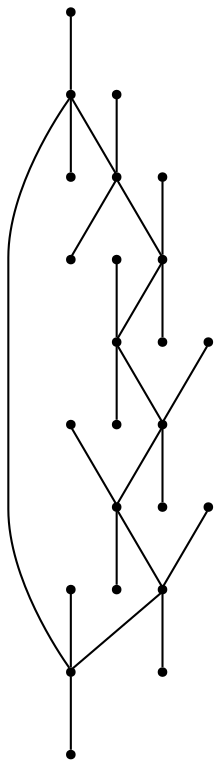 graph {
  node [shape=point,comment="{\"directed\":false,\"doi\":\"10.1007/3-540-45848-4_1\",\"figure\":\"3 (4)\"}"]

  v0 [pos="1175.0832875569663,1763.2916556464293"]
  v1 [pos="1132.458273569743,1780.9167014227967"]
  v2 [pos="1192.7083333333335,1720.6667052374937"]
  v3 [pos="1175.0832875569663,1678.0416912502706"]
  v4 [pos="1132.4583371480308,1660.4166454739034"]
  v5 [pos="1089.8333231608074,1763.2916556464295"]
  v6 [pos="1072.2082932790122,1720.666641659206"]
  v7 [pos="1089.8333231608074,1678.0416912502706"]
  v8 [pos="1245.8333333333335,1738.4166505601665"]
  v9 [pos="1225.208346048991,1653.0417548285582"]
  v10 [pos="1200.083351135254,1813.4167141384542"]
  v11 [pos="1245.8333333333335,1702.9166963365335"]
  v12 [pos="1200.0833511352541,1627.9167599148213"]
  v13 [pos="1225.208346048991,1788.2917192247173"]
  v14 [pos="1150.2082824707031,1607.2916454739031"]
  v15 [pos="1150.2082824707031,1834.0417014227967"]
  v16 [pos="1114.7083282470703,1607.2916454739031"]
  v17 [pos="1114.7083282470703,1834.0417014227965"]
  v18 [pos="1064.8332913716636,1813.4167141384542"]
  v19 [pos="1039.7082964579265,1653.0416276719827"]
  v20 [pos="1019.0833409627279,1738.4166505601663"]
  v21 [pos="1064.8333867390952,1627.9166327582457"]
  v22 [pos="1039.7083600362143,1788.2917192247173"]
  v23 [pos="1019.0833409627279,1702.9166963365335"]

  v0 -- v1 [id="-1",pos="1175.0832875569663,1763.2916556464293 1163.2686932881675,1772.681374020046 1148.6249287923179,1779.2417950100362 1132.458273569743,1780.9167014227967"]
  v23 -- v6 [id="-2",pos="1019.0833409627279,1702.9166963365335 1072.2082932790122,1720.666641659206 1072.2082932790122,1720.666641659206 1072.2082932790122,1720.666641659206"]
  v22 -- v5 [id="-3",pos="1039.7083600362143,1788.2917192247173 1089.8333231608074,1763.2916556464295 1089.8333231608074,1763.2916556464295 1089.8333231608074,1763.2916556464295"]
  v21 -- v7 [id="-4",pos="1064.8333867390952,1627.9166327582457 1089.8333231608074,1678.0416912502706 1089.8333231608074,1678.0416912502706 1089.8333231608074,1678.0416912502706"]
  v6 -- v20 [id="-5",pos="1072.2082932790122,1720.666641659206 1019.0833409627279,1738.4166505601663 1019.0833409627279,1738.4166505601663 1019.0833409627279,1738.4166505601663"]
  v7 -- v19 [id="-6",pos="1089.8333231608074,1678.0416912502706 1039.7082964579265,1653.0416276719827 1039.7082964579265,1653.0416276719827 1039.7082964579265,1653.0416276719827"]
  v5 -- v18 [id="-7",pos="1089.8333231608074,1763.2916556464295 1064.8332913716636,1813.4167141384542 1064.8332913716636,1813.4167141384542 1064.8332913716636,1813.4167141384542"]
  v17 -- v1 [id="-8",pos="1114.7083282470703,1834.0417014227965 1132.458273569743,1780.9167014227967 1132.458273569743,1780.9167014227967 1132.458273569743,1780.9167014227967"]
  v4 -- v16 [id="-9",pos="1132.4583371480308,1660.4166454739034 1114.7083282470703,1607.2916454739031 1114.7083282470703,1607.2916454739031 1114.7083282470703,1607.2916454739031"]
  v1 -- v15 [id="-10",pos="1132.458273569743,1780.9167014227967 1150.2082824707031,1834.0417014227967 1150.2082824707031,1834.0417014227967 1150.2082824707031,1834.0417014227967"]
  v14 -- v4 [id="-11",pos="1150.2082824707031,1607.2916454739031 1132.4583371480308,1660.4166454739034 1132.4583371480308,1660.4166454739034 1132.4583371480308,1660.4166454739034"]
  v0 -- v13 [id="-12",pos="1175.0832875569663,1763.2916556464293 1225.208346048991,1788.2917192247173 1225.208346048991,1788.2917192247173 1225.208346048991,1788.2917192247173"]
  v3 -- v12 [id="-13",pos="1175.0832875569663,1678.0416912502706 1200.0833511352541,1627.9167599148213 1200.0833511352541,1627.9167599148213 1200.0833511352541,1627.9167599148213"]
  v2 -- v11 [id="-14",pos="1192.7083333333335,1720.6667052374937 1245.8333333333335,1702.9166963365335 1245.8333333333335,1702.9166963365335 1245.8333333333335,1702.9166963365335"]
  v10 -- v0 [id="-15",pos="1200.083351135254,1813.4167141384542 1175.0832875569663,1763.2916556464293 1175.0832875569663,1763.2916556464293 1175.0832875569663,1763.2916556464293"]
  v9 -- v3 [id="-16",pos="1225.208346048991,1653.0417548285582 1175.0832875569663,1678.0416912502706 1175.0832875569663,1678.0416912502706 1175.0832875569663,1678.0416912502706"]
  v8 -- v2 [id="-17",pos="1245.8333333333335,1738.4166505601665 1192.7083333333335,1720.6667052374937 1192.7083333333335,1720.6667052374937 1192.7083333333335,1720.6667052374937"]
  v6 -- v7 [id="-18",pos="1072.2082932790122,1720.666641659206 1073.8833109537761,1704.500050014919 1080.4437319437664,1689.8562855190694 1089.8333231608074,1678.0416912502706"]
  v7 -- v4 [id="-19",pos="1089.8333231608074,1678.0416912502706 1101.6478856404624,1668.6521000332295 1116.291618347168,1662.0916790432393 1132.4583371480308,1660.4166454739034"]
  v1 -- v5 [id="-20",pos="1132.458273569743,1780.9167014227967 1116.291618347168,1779.2417950100362 1101.6478856404624,1772.681374020046 1089.8333231608074,1763.2916556464295"]
  v5 -- v6 [id="-21",pos="1089.8333231608074,1763.2916556464295 1080.4437319437664,1751.477188534206 1073.8833109537761,1736.8334240383565 1072.2082932790122,1720.666641659206"]
  v4 -- v3 [id="-22",pos="1132.4583371480308,1660.4166454739034 1148.6249287923179,1662.0916790432393 1163.2686932881675,1668.6521000332295 1175.0832875569663,1678.0416912502706"]
  v3 -- v2 [id="-23",pos="1175.0832875569663,1678.0416912502706 1184.4728787740073,1689.8562855190694 1191.0332997639975,1704.500050014919 1192.7083333333335,1720.6667052374937"]
  v2 -- v0 [id="-24",pos="1192.7083333333335,1720.6667052374937 1191.0332997639975,1736.8334240383565 1184.4728787740073,1751.477188534206 1175.0832875569663,1763.2916556464293"]
}